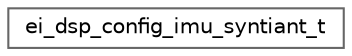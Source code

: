 digraph "Graphical Class Hierarchy"
{
 // LATEX_PDF_SIZE
  bgcolor="transparent";
  edge [fontname=Helvetica,fontsize=10,labelfontname=Helvetica,labelfontsize=10];
  node [fontname=Helvetica,fontsize=10,shape=box,height=0.2,width=0.4];
  rankdir="LR";
  Node0 [id="Node000000",label="ei_dsp_config_imu_syntiant_t",height=0.2,width=0.4,color="grey40", fillcolor="white", style="filled",URL="$structei__dsp__config__imu__syntiant__t.html",tooltip=" "];
}

